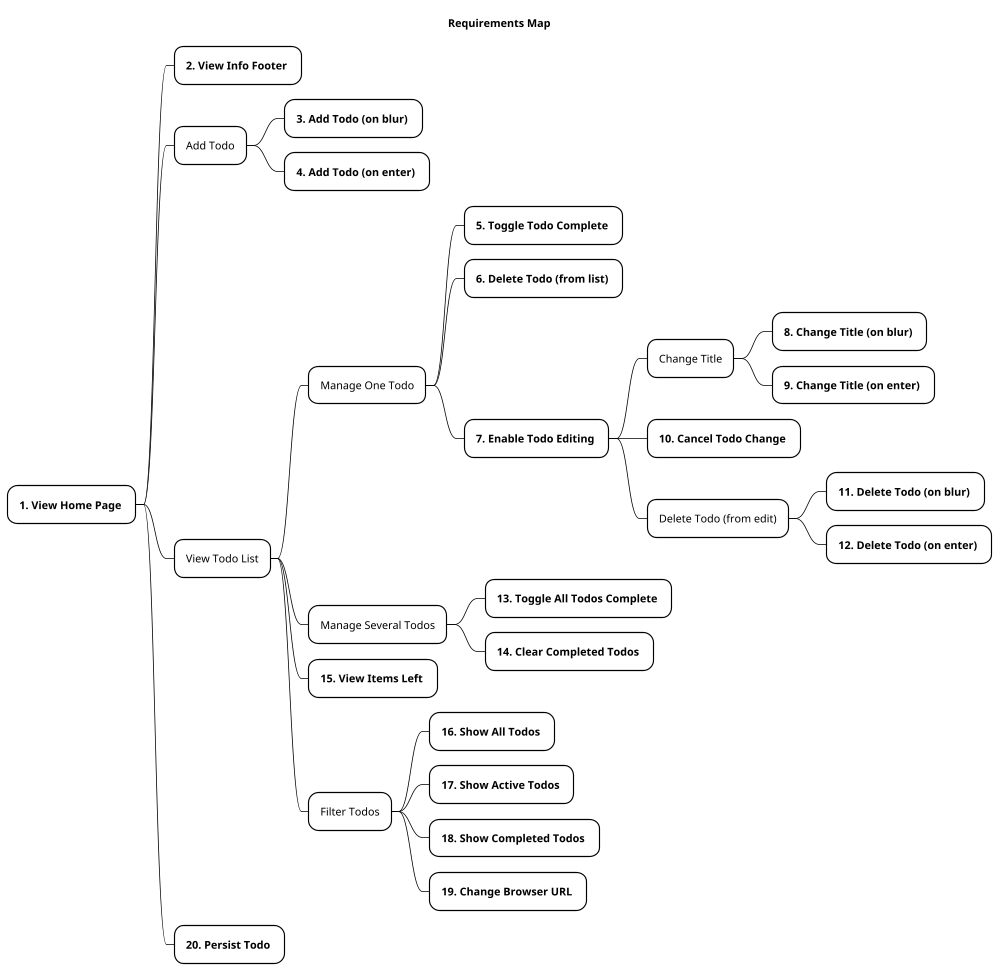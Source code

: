 @startmindmap

scale 1000 width

skinparam Shadowing false

<style>
node {
    LineColor black
    ArrowLineColor black
    BackgroundColor white
    FontSize 14
    Padding 15
}

arrow {
    LineColor black
}

.rule {
    FontStyle bold
}

</style>

Title Requirements Map

* 1. View Home Page <<rule>>
** 2. View Info Footer <<rule>>
** Add Todo
*** 3. Add Todo (on blur) <<rule>>
*** 4. Add Todo (on enter) <<rule>>

** View Todo List

*** Manage One Todo
****  5. Toggle Todo Complete <<rule>>
**** 6. Delete Todo (from list) <<rule>>
**** 7. Enable Todo Editing <<rule>>
***** Change Title
******  8. Change Title (on blur) <<rule>>
******  9. Change Title (on enter) <<rule>>
***** 10. Cancel Todo Change <<rule>>
***** Delete Todo (from edit)
******  11. Delete Todo (on blur) <<rule>>
******  12. Delete Todo (on enter) <<rule>>

*** Manage Several Todos
**** 13. Toggle All Todos Complete <<rule>>
**** 14. Clear Completed Todos <<rule>>

*** 15. View Items Left <<rule>>

*** Filter Todos
**** 16. Show All Todos <<rule>>
**** 17. Show Active Todos <<rule>>
**** 18. Show Completed Todos <<rule>>
**** 19. Change Browser URL <<rule>>

**  20. Persist Todo <<rule>>

@endmindmap